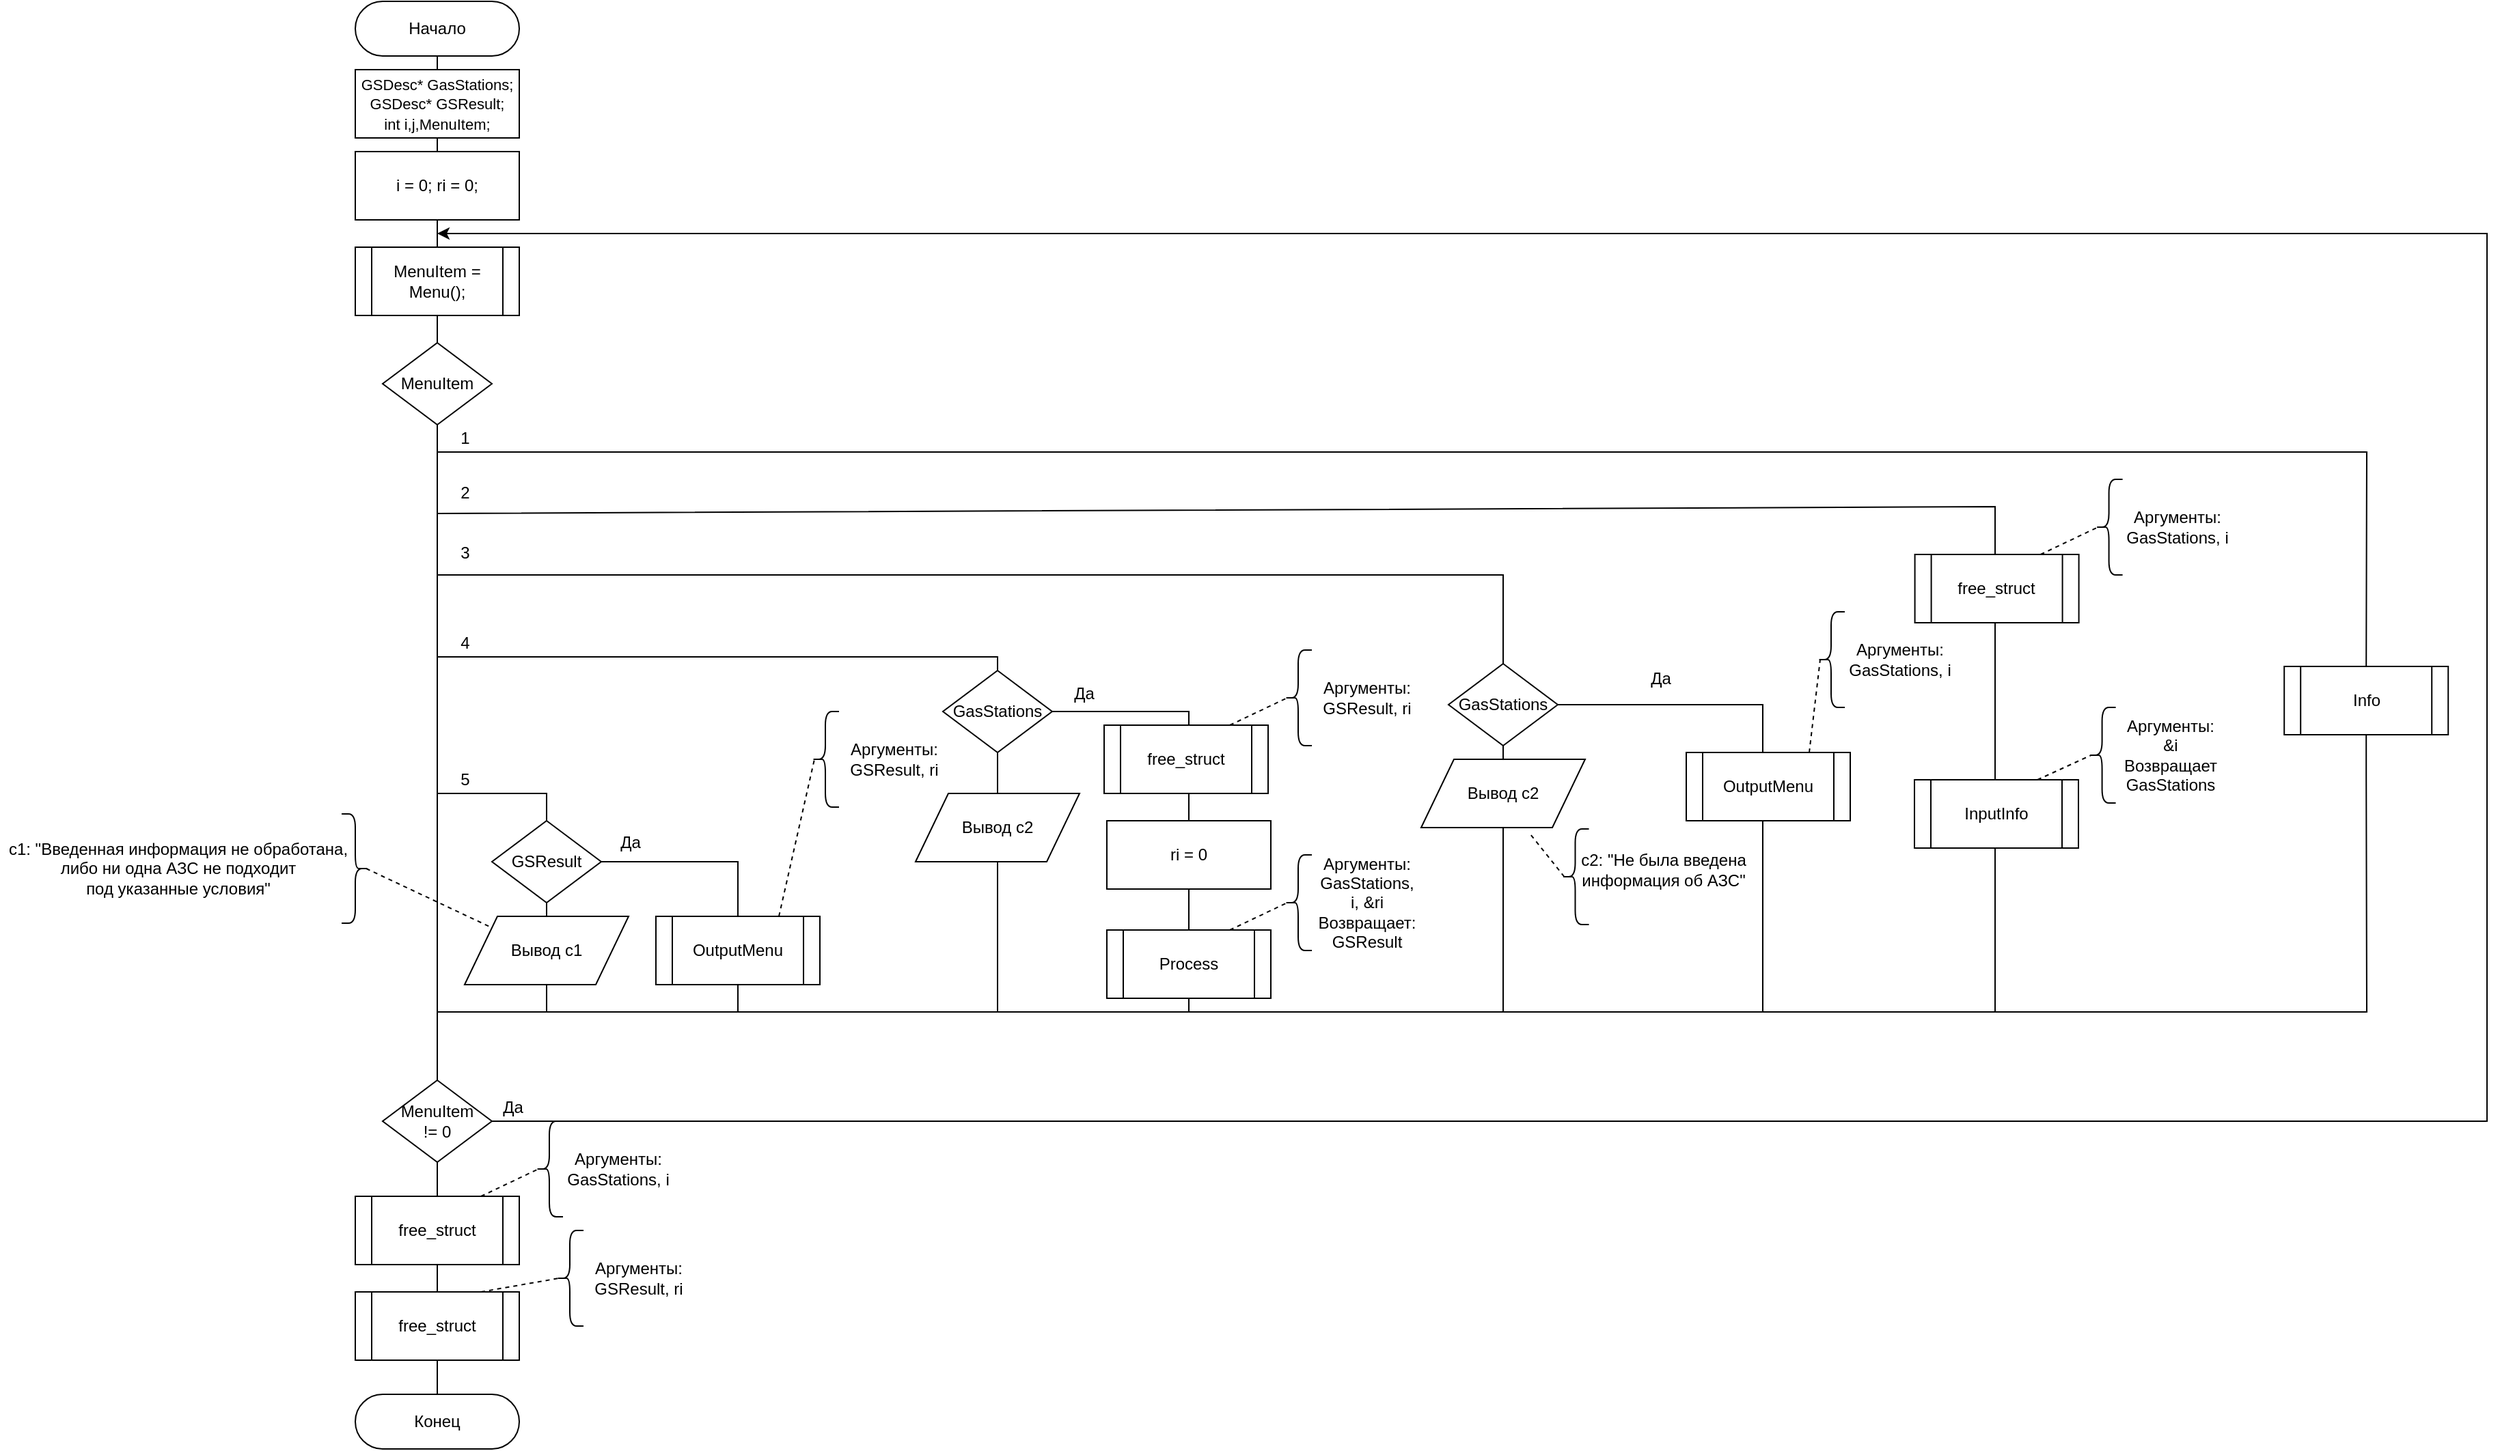 <mxfile version="13.0.3" type="device"><diagram id="R9oHXPz07dNdxd5F9VvN" name="Page-1"><mxGraphModel dx="1745" dy="962" grid="1" gridSize="10" guides="1" tooltips="1" connect="1" arrows="1" fold="1" page="1" pageScale="1" pageWidth="827" pageHeight="1169" math="0" shadow="0"><root><mxCell id="0"/><mxCell id="1" parent="0"/><mxCell id="OdSXj93_-li1NNXPsZ1D-21" value="Начало" style="rounded=1;whiteSpace=wrap;html=1;arcSize=50;" vertex="1" parent="1"><mxGeometry x="80" width="120" height="40" as="geometry"/></mxCell><mxCell id="OdSXj93_-li1NNXPsZ1D-25" value="" style="endArrow=none;html=1;entryX=0.5;entryY=1;entryDx=0;entryDy=0;exitX=0.5;exitY=0;exitDx=0;exitDy=0;" edge="1" parent="1" source="OdSXj93_-li1NNXPsZ1D-123" target="OdSXj93_-li1NNXPsZ1D-21"><mxGeometry width="50" height="50" relative="1" as="geometry"><mxPoint x="140" y="1150" as="sourcePoint"/><mxPoint x="70" y="60" as="targetPoint"/></mxGeometry></mxCell><mxCell id="OdSXj93_-li1NNXPsZ1D-26" value="i = 0; ri = 0;" style="rounded=0;whiteSpace=wrap;html=1;" vertex="1" parent="1"><mxGeometry x="80" y="110" width="120" height="50" as="geometry"/></mxCell><mxCell id="OdSXj93_-li1NNXPsZ1D-27" value="MenuItem = Menu();" style="shape=process;whiteSpace=wrap;html=1;backgroundOutline=1;" vertex="1" parent="1"><mxGeometry x="80" y="180" width="120" height="50" as="geometry"/></mxCell><mxCell id="OdSXj93_-li1NNXPsZ1D-28" value="MenuItem" style="rhombus;whiteSpace=wrap;html=1;" vertex="1" parent="1"><mxGeometry x="100" y="250" width="80" height="60" as="geometry"/></mxCell><mxCell id="OdSXj93_-li1NNXPsZ1D-30" value="Info" style="shape=process;whiteSpace=wrap;html=1;backgroundOutline=1;" vertex="1" parent="1"><mxGeometry x="1491.6" y="487" width="120" height="50" as="geometry"/></mxCell><mxCell id="OdSXj93_-li1NNXPsZ1D-31" value="" style="endArrow=none;html=1;entryX=0.5;entryY=1;entryDx=0;entryDy=0;rounded=0;" edge="1" parent="1" target="OdSXj93_-li1NNXPsZ1D-30"><mxGeometry width="50" height="50" relative="1" as="geometry"><mxPoint x="1280" y="740" as="sourcePoint"/><mxPoint x="1671.6" y="147" as="targetPoint"/><Array as="points"><mxPoint x="1552" y="740"/><mxPoint x="1551.6" y="567"/></Array></mxGeometry></mxCell><mxCell id="OdSXj93_-li1NNXPsZ1D-32" value="1" style="text;html=1;align=center;verticalAlign=middle;resizable=0;points=[];autosize=1;" vertex="1" parent="1"><mxGeometry x="150" y="310" width="20" height="20" as="geometry"/></mxCell><mxCell id="OdSXj93_-li1NNXPsZ1D-33" value="&lt;font style=&quot;font-size: 11px&quot;&gt;GSDesc* GasStations;&lt;br&gt;GSDesc* GSResult;&lt;br&gt;int i,j,MenuItem;&lt;br&gt;&lt;/font&gt;" style="rounded=0;whiteSpace=wrap;html=1;" vertex="1" parent="1"><mxGeometry x="80" y="50" width="120" height="50" as="geometry"/></mxCell><mxCell id="OdSXj93_-li1NNXPsZ1D-34" value="" style="endArrow=none;html=1;entryX=0.5;entryY=0;entryDx=0;entryDy=0;rounded=0;" edge="1" parent="1" target="OdSXj93_-li1NNXPsZ1D-30"><mxGeometry width="50" height="50" relative="1" as="geometry"><mxPoint x="140" y="330" as="sourcePoint"/><mxPoint x="1511.6" y="487" as="targetPoint"/><Array as="points"><mxPoint x="1552" y="330"/></Array></mxGeometry></mxCell><mxCell id="OdSXj93_-li1NNXPsZ1D-36" value="" style="endArrow=none;html=1;strokeColor=#000000;rounded=0;" edge="1" parent="1"><mxGeometry width="50" height="50" relative="1" as="geometry"><mxPoint x="140" y="580" as="sourcePoint"/><mxPoint x="140" y="740" as="targetPoint"/><Array as="points"><mxPoint x="220" y="580"/><mxPoint x="220" y="740"/></Array></mxGeometry></mxCell><mxCell id="OdSXj93_-li1NNXPsZ1D-37" value="GSResult" style="rhombus;whiteSpace=wrap;html=1;" vertex="1" parent="1"><mxGeometry x="180" y="600" width="80" height="60" as="geometry"/></mxCell><mxCell id="OdSXj93_-li1NNXPsZ1D-38" value="Вывод с1" style="shape=parallelogram;perimeter=parallelogramPerimeter;whiteSpace=wrap;html=1;" vertex="1" parent="1"><mxGeometry x="160" y="670" width="120" height="50" as="geometry"/></mxCell><mxCell id="OdSXj93_-li1NNXPsZ1D-40" value="" style="endArrow=none;html=1;strokeColor=#000000;exitX=1;exitY=0.5;exitDx=0;exitDy=0;rounded=0;" edge="1" parent="1" source="OdSXj93_-li1NNXPsZ1D-37"><mxGeometry width="50" height="50" relative="1" as="geometry"><mxPoint x="370" y="600" as="sourcePoint"/><mxPoint x="220" y="740" as="targetPoint"/><Array as="points"><mxPoint x="360" y="630"/><mxPoint x="360" y="740"/></Array></mxGeometry></mxCell><mxCell id="OdSXj93_-li1NNXPsZ1D-41" value="OutputMenu" style="shape=process;whiteSpace=wrap;html=1;backgroundOutline=1;" vertex="1" parent="1"><mxGeometry x="300" y="670" width="120" height="50" as="geometry"/></mxCell><mxCell id="OdSXj93_-li1NNXPsZ1D-43" value="" style="shape=curlyBracket;whiteSpace=wrap;html=1;rounded=1;" vertex="1" parent="1"><mxGeometry x="414" y="520" width="20" height="70" as="geometry"/></mxCell><mxCell id="OdSXj93_-li1NNXPsZ1D-44" value="Аргументы:&lt;br&gt;GSResult, ri" style="text;html=1;align=center;verticalAlign=middle;resizable=0;points=[];autosize=1;" vertex="1" parent="1"><mxGeometry x="434" y="540" width="80" height="30" as="geometry"/></mxCell><mxCell id="OdSXj93_-li1NNXPsZ1D-45" value="" style="endArrow=none;dashed=1;html=1;strokeColor=#000000;entryX=0.1;entryY=0.5;entryDx=0;entryDy=0;entryPerimeter=0;exitX=0.75;exitY=0;exitDx=0;exitDy=0;" edge="1" parent="1" source="OdSXj93_-li1NNXPsZ1D-41" target="OdSXj93_-li1NNXPsZ1D-43"><mxGeometry width="50" height="50" relative="1" as="geometry"><mxPoint x="310" y="620" as="sourcePoint"/><mxPoint x="360" y="570" as="targetPoint"/></mxGeometry></mxCell><mxCell id="OdSXj93_-li1NNXPsZ1D-46" value="5" style="text;html=1;align=center;verticalAlign=middle;resizable=0;points=[];autosize=1;" vertex="1" parent="1"><mxGeometry x="150" y="560" width="20" height="20" as="geometry"/></mxCell><mxCell id="OdSXj93_-li1NNXPsZ1D-47" value="" style="endArrow=none;html=1;strokeColor=#000000;rounded=0;" edge="1" parent="1"><mxGeometry width="50" height="50" relative="1" as="geometry"><mxPoint x="140" y="480" as="sourcePoint"/><mxPoint x="360" y="740" as="targetPoint"/><Array as="points"><mxPoint x="550" y="480"/><mxPoint x="550" y="680"/><mxPoint x="550" y="740"/></Array></mxGeometry></mxCell><mxCell id="OdSXj93_-li1NNXPsZ1D-48" value="GasStations" style="rhombus;whiteSpace=wrap;html=1;" vertex="1" parent="1"><mxGeometry x="510" y="490" width="80" height="60" as="geometry"/></mxCell><mxCell id="OdSXj93_-li1NNXPsZ1D-49" value="Вывод с2" style="shape=parallelogram;perimeter=parallelogramPerimeter;whiteSpace=wrap;html=1;" vertex="1" parent="1"><mxGeometry x="490" y="580" width="120" height="50" as="geometry"/></mxCell><mxCell id="OdSXj93_-li1NNXPsZ1D-50" value="" style="endArrow=none;html=1;strokeColor=#000000;exitX=1;exitY=0.5;exitDx=0;exitDy=0;rounded=0;" edge="1" parent="1" source="OdSXj93_-li1NNXPsZ1D-48"><mxGeometry width="50" height="50" relative="1" as="geometry"><mxPoint x="700" y="520" as="sourcePoint"/><mxPoint x="550" y="740" as="targetPoint"/><Array as="points"><mxPoint x="690" y="520"/><mxPoint x="690" y="740"/></Array></mxGeometry></mxCell><mxCell id="OdSXj93_-li1NNXPsZ1D-51" value="Process" style="shape=process;whiteSpace=wrap;html=1;backgroundOutline=1;" vertex="1" parent="1"><mxGeometry x="630" y="680" width="120" height="50" as="geometry"/></mxCell><mxCell id="OdSXj93_-li1NNXPsZ1D-52" value="" style="shape=curlyBracket;whiteSpace=wrap;html=1;rounded=1;" vertex="1" parent="1"><mxGeometry x="760" y="625" width="20" height="70" as="geometry"/></mxCell><mxCell id="OdSXj93_-li1NNXPsZ1D-53" value="Аргументы:&lt;br&gt;GasStations,&lt;br&gt;i, &amp;amp;ri&lt;br&gt;Возвращает:&lt;br&gt;GSResult" style="text;html=1;align=center;verticalAlign=middle;resizable=0;points=[];autosize=1;" vertex="1" parent="1"><mxGeometry x="775" y="620" width="90" height="80" as="geometry"/></mxCell><mxCell id="OdSXj93_-li1NNXPsZ1D-54" value="" style="endArrow=none;dashed=1;html=1;strokeColor=#000000;entryX=0.1;entryY=0.5;entryDx=0;entryDy=0;entryPerimeter=0;exitX=0.75;exitY=0;exitDx=0;exitDy=0;" edge="1" parent="1" source="OdSXj93_-li1NNXPsZ1D-51" target="OdSXj93_-li1NNXPsZ1D-52"><mxGeometry width="50" height="50" relative="1" as="geometry"><mxPoint x="640" y="540" as="sourcePoint"/><mxPoint x="690" y="490" as="targetPoint"/></mxGeometry></mxCell><mxCell id="OdSXj93_-li1NNXPsZ1D-55" value="4" style="text;html=1;align=center;verticalAlign=middle;resizable=0;points=[];autosize=1;" vertex="1" parent="1"><mxGeometry x="150" y="460" width="20" height="20" as="geometry"/></mxCell><mxCell id="OdSXj93_-li1NNXPsZ1D-58" value="Да" style="text;html=1;align=center;verticalAlign=middle;resizable=0;points=[];autosize=1;" vertex="1" parent="1"><mxGeometry x="266" y="606" width="30" height="20" as="geometry"/></mxCell><mxCell id="OdSXj93_-li1NNXPsZ1D-59" value="Да" style="text;html=1;align=center;verticalAlign=middle;resizable=0;points=[];autosize=1;" vertex="1" parent="1"><mxGeometry x="598" y="497" width="30" height="20" as="geometry"/></mxCell><mxCell id="OdSXj93_-li1NNXPsZ1D-60" value="ri = 0" style="rounded=0;whiteSpace=wrap;html=1;" vertex="1" parent="1"><mxGeometry x="630" y="600" width="120" height="50" as="geometry"/></mxCell><mxCell id="OdSXj93_-li1NNXPsZ1D-61" value="free_struct" style="shape=process;whiteSpace=wrap;html=1;backgroundOutline=1;" vertex="1" parent="1"><mxGeometry x="628" y="530" width="120" height="50" as="geometry"/></mxCell><mxCell id="OdSXj93_-li1NNXPsZ1D-62" value="" style="shape=curlyBracket;whiteSpace=wrap;html=1;rounded=1;" vertex="1" parent="1"><mxGeometry x="760" y="475" width="20" height="70" as="geometry"/></mxCell><mxCell id="OdSXj93_-li1NNXPsZ1D-63" value="Аргументы:&lt;br&gt;GSResult, ri" style="text;html=1;align=center;verticalAlign=middle;resizable=0;points=[];autosize=1;" vertex="1" parent="1"><mxGeometry x="780" y="495" width="80" height="30" as="geometry"/></mxCell><mxCell id="OdSXj93_-li1NNXPsZ1D-64" value="" style="endArrow=none;dashed=1;html=1;strokeColor=#000000;entryX=0.1;entryY=0.5;entryDx=0;entryDy=0;entryPerimeter=0;exitX=0.75;exitY=0;exitDx=0;exitDy=0;" edge="1" parent="1" target="OdSXj93_-li1NNXPsZ1D-62"><mxGeometry width="50" height="50" relative="1" as="geometry"><mxPoint x="720" y="530" as="sourcePoint"/><mxPoint x="690" y="340" as="targetPoint"/></mxGeometry></mxCell><mxCell id="OdSXj93_-li1NNXPsZ1D-65" value="" style="endArrow=none;html=1;strokeColor=#000000;rounded=0;" edge="1" parent="1"><mxGeometry width="50" height="50" relative="1" as="geometry"><mxPoint x="140" y="420" as="sourcePoint"/><mxPoint x="690" y="740" as="targetPoint"/><Array as="points"><mxPoint x="920" y="420"/><mxPoint x="920" y="740"/></Array></mxGeometry></mxCell><mxCell id="OdSXj93_-li1NNXPsZ1D-79" value="3" style="text;html=1;align=center;verticalAlign=middle;resizable=0;points=[];autosize=1;" vertex="1" parent="1"><mxGeometry x="150" y="394" width="20" height="20" as="geometry"/></mxCell><mxCell id="OdSXj93_-li1NNXPsZ1D-92" value="GasStations" style="rhombus;whiteSpace=wrap;html=1;" vertex="1" parent="1"><mxGeometry x="880" y="485" width="80" height="60" as="geometry"/></mxCell><mxCell id="OdSXj93_-li1NNXPsZ1D-93" value="Вывод с2" style="shape=parallelogram;perimeter=parallelogramPerimeter;whiteSpace=wrap;html=1;" vertex="1" parent="1"><mxGeometry x="860" y="555" width="120" height="50" as="geometry"/></mxCell><mxCell id="OdSXj93_-li1NNXPsZ1D-94" value="" style="endArrow=none;html=1;strokeColor=#000000;exitX=1;exitY=0.5;exitDx=0;exitDy=0;rounded=0;" edge="1" parent="1" source="OdSXj93_-li1NNXPsZ1D-92"><mxGeometry width="50" height="50" relative="1" as="geometry"><mxPoint x="1070" y="485" as="sourcePoint"/><mxPoint x="920" y="740" as="targetPoint"/><Array as="points"><mxPoint x="1110" y="515"/><mxPoint x="1110" y="740"/></Array></mxGeometry></mxCell><mxCell id="OdSXj93_-li1NNXPsZ1D-95" value="OutputMenu" style="shape=process;whiteSpace=wrap;html=1;backgroundOutline=1;" vertex="1" parent="1"><mxGeometry x="1054" y="550" width="120" height="50" as="geometry"/></mxCell><mxCell id="OdSXj93_-li1NNXPsZ1D-96" value="" style="shape=curlyBracket;whiteSpace=wrap;html=1;rounded=1;" vertex="1" parent="1"><mxGeometry x="1150" y="447" width="20" height="70" as="geometry"/></mxCell><mxCell id="OdSXj93_-li1NNXPsZ1D-97" value="Аргументы:&lt;br&gt;GasStations, i" style="text;html=1;align=center;verticalAlign=middle;resizable=0;points=[];autosize=1;" vertex="1" parent="1"><mxGeometry x="1165" y="467" width="90" height="30" as="geometry"/></mxCell><mxCell id="OdSXj93_-li1NNXPsZ1D-98" value="" style="endArrow=none;dashed=1;html=1;strokeColor=#000000;entryX=0.1;entryY=0.5;entryDx=0;entryDy=0;entryPerimeter=0;exitX=0.75;exitY=0;exitDx=0;exitDy=0;" edge="1" parent="1" source="OdSXj93_-li1NNXPsZ1D-95" target="OdSXj93_-li1NNXPsZ1D-96"><mxGeometry width="50" height="50" relative="1" as="geometry"><mxPoint x="1064" y="500" as="sourcePoint"/><mxPoint x="1114" y="450" as="targetPoint"/></mxGeometry></mxCell><mxCell id="OdSXj93_-li1NNXPsZ1D-99" value="Да" style="text;html=1;align=center;verticalAlign=middle;resizable=0;points=[];autosize=1;" vertex="1" parent="1"><mxGeometry x="1020" y="486" width="30" height="20" as="geometry"/></mxCell><mxCell id="OdSXj93_-li1NNXPsZ1D-100" value="" style="endArrow=none;html=1;strokeColor=#000000;rounded=0;" edge="1" parent="1"><mxGeometry width="50" height="50" relative="1" as="geometry"><mxPoint x="140" y="375" as="sourcePoint"/><mxPoint x="1060" y="740" as="targetPoint"/><Array as="points"><mxPoint x="1280" y="370"/><mxPoint x="1280" y="740"/></Array></mxGeometry></mxCell><mxCell id="OdSXj93_-li1NNXPsZ1D-101" value="2" style="text;html=1;align=center;verticalAlign=middle;resizable=0;points=[];autosize=1;" vertex="1" parent="1"><mxGeometry x="150" y="350" width="20" height="20" as="geometry"/></mxCell><mxCell id="OdSXj93_-li1NNXPsZ1D-102" value="free_struct" style="shape=process;whiteSpace=wrap;html=1;backgroundOutline=1;" vertex="1" parent="1"><mxGeometry x="1221.3" y="405" width="120" height="50" as="geometry"/></mxCell><mxCell id="OdSXj93_-li1NNXPsZ1D-103" value="" style="shape=curlyBracket;whiteSpace=wrap;html=1;rounded=1;" vertex="1" parent="1"><mxGeometry x="1353.3" y="350" width="20" height="70" as="geometry"/></mxCell><mxCell id="OdSXj93_-li1NNXPsZ1D-104" value="Аргументы:&lt;br&gt;GasStations, i" style="text;html=1;align=center;verticalAlign=middle;resizable=0;points=[];autosize=1;" vertex="1" parent="1"><mxGeometry x="1368.3" y="370" width="90" height="30" as="geometry"/></mxCell><mxCell id="OdSXj93_-li1NNXPsZ1D-105" value="" style="endArrow=none;dashed=1;html=1;strokeColor=#000000;entryX=0.1;entryY=0.5;entryDx=0;entryDy=0;entryPerimeter=0;exitX=0.75;exitY=0;exitDx=0;exitDy=0;" edge="1" parent="1" target="OdSXj93_-li1NNXPsZ1D-103"><mxGeometry width="50" height="50" relative="1" as="geometry"><mxPoint x="1313.3" y="405" as="sourcePoint"/><mxPoint x="1283.3" y="215" as="targetPoint"/></mxGeometry></mxCell><mxCell id="OdSXj93_-li1NNXPsZ1D-106" value="InputInfo" style="shape=process;whiteSpace=wrap;html=1;backgroundOutline=1;" vertex="1" parent="1"><mxGeometry x="1221" y="570" width="120" height="50" as="geometry"/></mxCell><mxCell id="OdSXj93_-li1NNXPsZ1D-107" value="" style="shape=curlyBracket;whiteSpace=wrap;html=1;rounded=1;" vertex="1" parent="1"><mxGeometry x="1348.3" y="517" width="20" height="70" as="geometry"/></mxCell><mxCell id="OdSXj93_-li1NNXPsZ1D-108" value="Аргументы:&lt;br&gt;&amp;amp;i&lt;br&gt;Возвращает&lt;br&gt;GasStations" style="text;html=1;align=center;verticalAlign=middle;resizable=0;points=[];autosize=1;" vertex="1" parent="1"><mxGeometry x="1368.3" y="522" width="80" height="60" as="geometry"/></mxCell><mxCell id="OdSXj93_-li1NNXPsZ1D-109" value="" style="endArrow=none;dashed=1;html=1;strokeColor=#000000;entryX=0.1;entryY=0.5;entryDx=0;entryDy=0;entryPerimeter=0;exitX=0.75;exitY=0;exitDx=0;exitDy=0;" edge="1" parent="1" target="OdSXj93_-li1NNXPsZ1D-107" source="OdSXj93_-li1NNXPsZ1D-106"><mxGeometry width="50" height="50" relative="1" as="geometry"><mxPoint x="1330" y="510" as="sourcePoint"/><mxPoint x="1278.3" y="382" as="targetPoint"/></mxGeometry></mxCell><mxCell id="OdSXj93_-li1NNXPsZ1D-111" style="edgeStyle=orthogonalEdgeStyle;rounded=0;orthogonalLoop=1;jettySize=auto;html=1;exitX=1;exitY=0.5;exitDx=0;exitDy=0;strokeColor=#000000;" edge="1" parent="1" source="OdSXj93_-li1NNXPsZ1D-110"><mxGeometry relative="1" as="geometry"><mxPoint x="140" y="170" as="targetPoint"/><Array as="points"><mxPoint x="1640" y="820"/><mxPoint x="1640" y="170"/></Array></mxGeometry></mxCell><mxCell id="OdSXj93_-li1NNXPsZ1D-110" value="MenuItem&lt;br&gt;!= 0" style="rhombus;whiteSpace=wrap;html=1;" vertex="1" parent="1"><mxGeometry x="100" y="790" width="80" height="60" as="geometry"/></mxCell><mxCell id="OdSXj93_-li1NNXPsZ1D-113" value="Да" style="text;html=1;align=center;verticalAlign=middle;resizable=0;points=[];autosize=1;" vertex="1" parent="1"><mxGeometry x="180" y="800" width="30" height="20" as="geometry"/></mxCell><mxCell id="OdSXj93_-li1NNXPsZ1D-114" value="free_struct" style="shape=process;whiteSpace=wrap;html=1;backgroundOutline=1;" vertex="1" parent="1"><mxGeometry x="80" y="875" width="120" height="50" as="geometry"/></mxCell><mxCell id="OdSXj93_-li1NNXPsZ1D-115" value="" style="shape=curlyBracket;whiteSpace=wrap;html=1;rounded=1;" vertex="1" parent="1"><mxGeometry x="212" y="820" width="20" height="70" as="geometry"/></mxCell><mxCell id="OdSXj93_-li1NNXPsZ1D-116" value="Аргументы:&lt;br&gt;GasStations, i" style="text;html=1;align=center;verticalAlign=middle;resizable=0;points=[];autosize=1;" vertex="1" parent="1"><mxGeometry x="227" y="840" width="90" height="30" as="geometry"/></mxCell><mxCell id="OdSXj93_-li1NNXPsZ1D-117" value="" style="endArrow=none;dashed=1;html=1;strokeColor=#000000;entryX=0.1;entryY=0.5;entryDx=0;entryDy=0;entryPerimeter=0;exitX=0.75;exitY=0;exitDx=0;exitDy=0;" edge="1" parent="1" target="OdSXj93_-li1NNXPsZ1D-115"><mxGeometry width="50" height="50" relative="1" as="geometry"><mxPoint x="172.0" y="875" as="sourcePoint"/><mxPoint x="142" y="685" as="targetPoint"/></mxGeometry></mxCell><mxCell id="OdSXj93_-li1NNXPsZ1D-118" value="free_struct" style="shape=process;whiteSpace=wrap;html=1;backgroundOutline=1;" vertex="1" parent="1"><mxGeometry x="80" y="945" width="120" height="50" as="geometry"/></mxCell><mxCell id="OdSXj93_-li1NNXPsZ1D-119" value="" style="shape=curlyBracket;whiteSpace=wrap;html=1;rounded=1;" vertex="1" parent="1"><mxGeometry x="227" y="900" width="20" height="70" as="geometry"/></mxCell><mxCell id="OdSXj93_-li1NNXPsZ1D-120" value="Аргументы:&lt;br&gt;GSResult, ri" style="text;html=1;align=center;verticalAlign=middle;resizable=0;points=[];autosize=1;" vertex="1" parent="1"><mxGeometry x="247" y="920" width="80" height="30" as="geometry"/></mxCell><mxCell id="OdSXj93_-li1NNXPsZ1D-121" value="" style="endArrow=none;dashed=1;html=1;strokeColor=#000000;entryX=0.1;entryY=0.5;entryDx=0;entryDy=0;entryPerimeter=0;exitX=0.75;exitY=0;exitDx=0;exitDy=0;" edge="1" parent="1" target="OdSXj93_-li1NNXPsZ1D-119"><mxGeometry width="50" height="50" relative="1" as="geometry"><mxPoint x="172.0" y="945" as="sourcePoint"/><mxPoint x="142" y="755" as="targetPoint"/></mxGeometry></mxCell><mxCell id="OdSXj93_-li1NNXPsZ1D-123" value="Конец" style="rounded=1;whiteSpace=wrap;html=1;arcSize=50;" vertex="1" parent="1"><mxGeometry x="80" y="1020" width="120" height="40" as="geometry"/></mxCell><mxCell id="OdSXj93_-li1NNXPsZ1D-129" value="" style="shape=curlyBracket;whiteSpace=wrap;html=1;rounded=1;direction=west;" vertex="1" parent="1"><mxGeometry x="70" y="595" width="20" height="80" as="geometry"/></mxCell><mxCell id="OdSXj93_-li1NNXPsZ1D-130" value="с1: &quot;Введенная информация не обработана, &lt;br&gt;либо ни одна АЗС не подходит &lt;br&gt;под указанные условия&quot;" style="text;html=1;align=center;verticalAlign=middle;resizable=0;points=[];autosize=1;" vertex="1" parent="1"><mxGeometry x="-180" y="610" width="260" height="50" as="geometry"/></mxCell><mxCell id="OdSXj93_-li1NNXPsZ1D-131" value="" style="endArrow=none;dashed=1;html=1;strokeColor=#000000;entryX=0;entryY=0;entryDx=0;entryDy=0;exitX=0.1;exitY=0.5;exitDx=0;exitDy=0;exitPerimeter=0;" edge="1" parent="1" source="OdSXj93_-li1NNXPsZ1D-129" target="OdSXj93_-li1NNXPsZ1D-38"><mxGeometry width="50" height="50" relative="1" as="geometry"><mxPoint x="-20" y="790" as="sourcePoint"/><mxPoint x="30" y="740" as="targetPoint"/></mxGeometry></mxCell><mxCell id="OdSXj93_-li1NNXPsZ1D-133" value="" style="shape=curlyBracket;whiteSpace=wrap;html=1;rounded=1;" vertex="1" parent="1"><mxGeometry x="962.75" y="606" width="20" height="70" as="geometry"/></mxCell><mxCell id="OdSXj93_-li1NNXPsZ1D-135" value="с2: &quot;Не была введена&lt;br&gt;информация об АЗС&quot;" style="text;html=1;align=center;verticalAlign=middle;resizable=0;points=[];autosize=1;" vertex="1" parent="1"><mxGeometry x="967.25" y="621" width="140" height="30" as="geometry"/></mxCell><mxCell id="OdSXj93_-li1NNXPsZ1D-136" value="" style="endArrow=none;dashed=1;html=1;strokeColor=#000000;exitX=0.1;exitY=0.5;exitDx=0;exitDy=0;exitPerimeter=0;" edge="1" parent="1" source="OdSXj93_-li1NNXPsZ1D-133"><mxGeometry width="50" height="50" relative="1" as="geometry"><mxPoint x="880" y="770" as="sourcePoint"/><mxPoint x="940" y="610" as="targetPoint"/></mxGeometry></mxCell></root></mxGraphModel></diagram></mxfile>